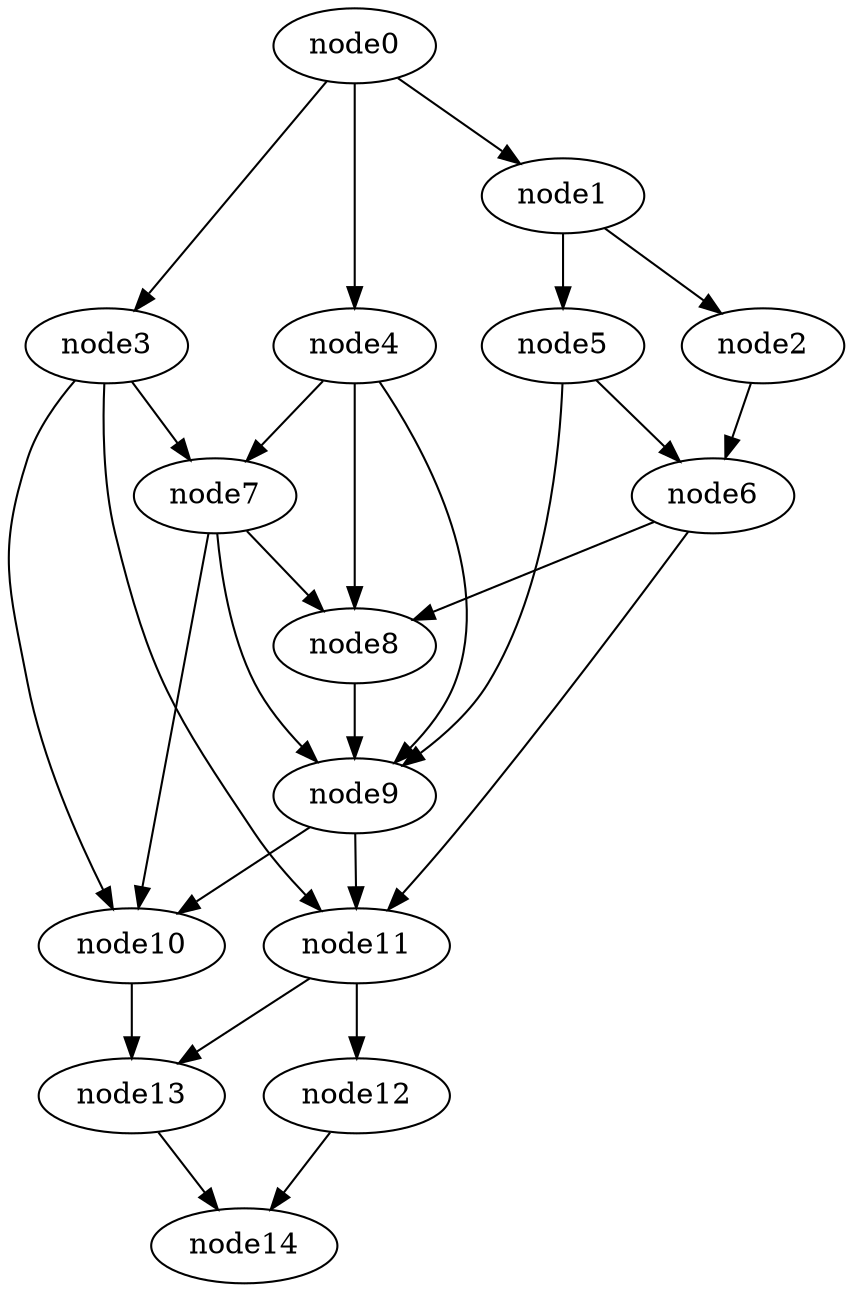 digraph g{
	node14
	node13 -> node14
	node12 -> node14
	node11 -> node13
	node11 -> node12
	node10 -> node13
	node9 -> node11
	node9 -> node10
	node8 -> node9
	node7 -> node10
	node7 -> node9
	node7 -> node8
	node6 -> node11
	node6 -> node8
	node5 -> node9
	node5 -> node6
	node4 -> node9
	node4 -> node8
	node4 -> node7
	node3 -> node11
	node3 -> node10
	node3 -> node7
	node2 -> node6
	node1 -> node5
	node1 -> node2
	node0 -> node4
	node0 -> node3
	node0 -> node1
}
